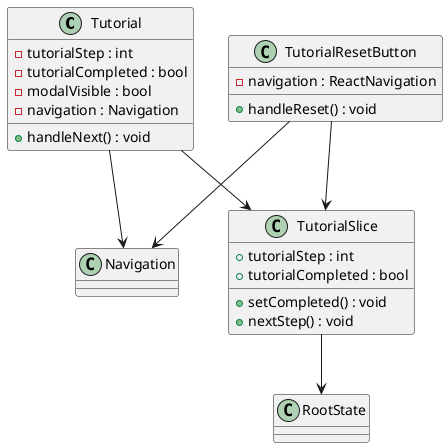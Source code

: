 @startuml ReactTutorialComponent

class Tutorial {
    - tutorialStep : int
    - tutorialCompleted : bool
    - modalVisible : bool
    - navigation : Navigation
    + handleNext() : void
}

class Navigation {
}


class TutorialSlice{
    + tutorialStep : int
    + tutorialCompleted : bool

    + setCompleted() : void
    + nextStep() : void
}

class TutorialResetButton {
    - navigation : ReactNavigation

    + handleReset() : void
}
Tutorial --> TutorialSlice
Tutorial --> Navigation
TutorialSlice --> RootState
TutorialResetButton --> Navigation
TutorialResetButton --> TutorialSlice
@enduml
